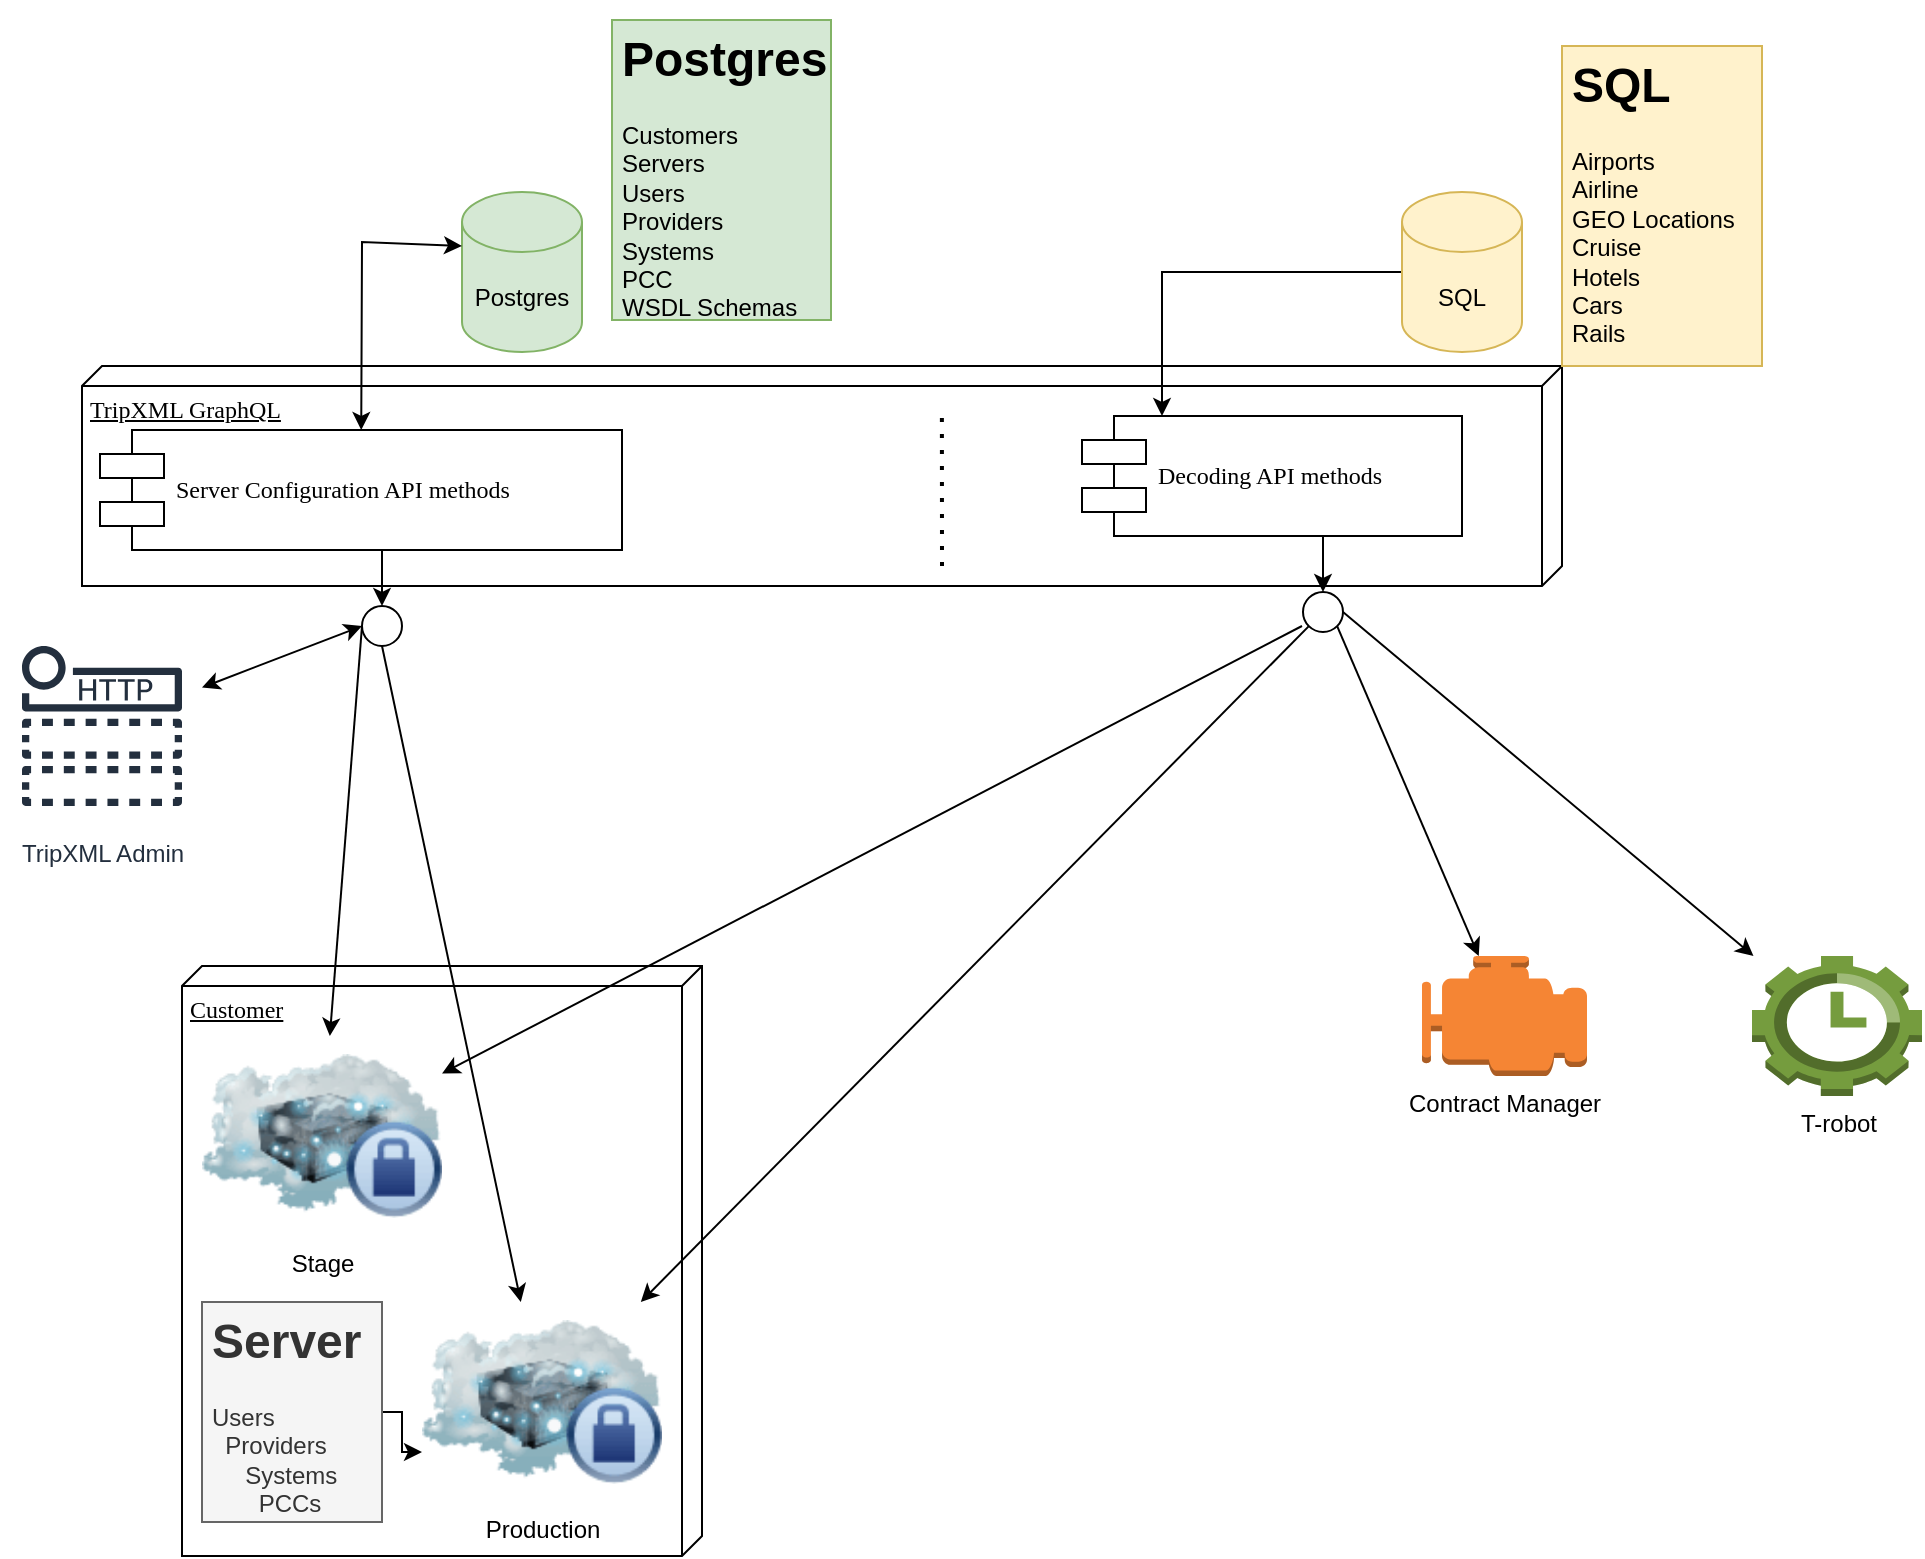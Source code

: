 <mxfile version="18.1.3" type="github"><diagram name="Page-1" id="5f0bae14-7c28-e335-631c-24af17079c00"><mxGraphModel dx="1422" dy="705" grid="1" gridSize="10" guides="1" tooltips="1" connect="1" arrows="1" fold="1" page="1" pageScale="1" pageWidth="1100" pageHeight="850" background="none" math="0" shadow="0"><root><mxCell id="0"/><mxCell id="1" parent="0"/><mxCell id="39150e848f15840c-1" value="TripXML GraphQL" style="verticalAlign=top;align=left;spacingTop=8;spacingLeft=2;spacingRight=12;shape=cube;size=10;direction=south;fontStyle=4;html=1;rounded=0;shadow=0;comic=0;labelBackgroundColor=none;strokeWidth=1;fontFamily=Verdana;fontSize=12" parent="1" vertex="1"><mxGeometry x="85" y="183" width="740" height="110" as="geometry"/></mxCell><mxCell id="39150e848f15840c-3" value="Customer" style="verticalAlign=top;align=left;spacingTop=8;spacingLeft=2;spacingRight=12;shape=cube;size=10;direction=south;fontStyle=4;html=1;rounded=0;shadow=0;comic=0;labelBackgroundColor=none;strokeWidth=1;fontFamily=Verdana;fontSize=12" parent="1" vertex="1"><mxGeometry x="135" y="483" width="260" height="295" as="geometry"/></mxCell><mxCell id="S-nyKYHqi0cGhIQpScfs-20" style="edgeStyle=orthogonalEdgeStyle;rounded=0;orthogonalLoop=1;jettySize=auto;html=1;exitX=0.5;exitY=1;exitDx=0;exitDy=0;entryX=0.5;entryY=0;entryDx=0;entryDy=0;" parent="1" source="39150e848f15840c-5" target="S-nyKYHqi0cGhIQpScfs-8" edge="1"><mxGeometry relative="1" as="geometry"/></mxCell><mxCell id="39150e848f15840c-5" value="Server Configuration API methods" style="shape=component;align=left;spacingLeft=36;rounded=0;shadow=0;comic=0;labelBackgroundColor=none;strokeWidth=1;fontFamily=Verdana;fontSize=12;html=1;" parent="1" vertex="1"><mxGeometry x="94" y="215" width="261" height="60" as="geometry"/></mxCell><mxCell id="S-nyKYHqi0cGhIQpScfs-1" value="Postgres" style="shape=cylinder3;whiteSpace=wrap;html=1;boundedLbl=1;backgroundOutline=1;size=15;fillColor=#d5e8d4;strokeColor=#82b366;" parent="1" vertex="1"><mxGeometry x="275" y="96" width="60" height="80" as="geometry"/></mxCell><mxCell id="S-nyKYHqi0cGhIQpScfs-38" style="edgeStyle=elbowEdgeStyle;rounded=0;orthogonalLoop=1;jettySize=auto;html=1;exitX=0;exitY=0.5;exitDx=0;exitDy=0;exitPerimeter=0;" parent="1" source="S-nyKYHqi0cGhIQpScfs-2" target="S-nyKYHqi0cGhIQpScfs-4" edge="1"><mxGeometry relative="1" as="geometry"><Array as="points"><mxPoint x="625" y="153"/></Array></mxGeometry></mxCell><mxCell id="S-nyKYHqi0cGhIQpScfs-2" value="SQL" style="shape=cylinder3;whiteSpace=wrap;html=1;boundedLbl=1;backgroundOutline=1;size=15;fillColor=#fff2cc;strokeColor=#d6b656;" parent="1" vertex="1"><mxGeometry x="745" y="96" width="60" height="80" as="geometry"/></mxCell><mxCell id="S-nyKYHqi0cGhIQpScfs-4" value="Decoding API methods" style="shape=component;align=left;spacingLeft=36;rounded=0;shadow=0;comic=0;labelBackgroundColor=none;strokeWidth=1;fontFamily=Verdana;fontSize=12;html=1;" parent="1" vertex="1"><mxGeometry x="585" y="208" width="190" height="60" as="geometry"/></mxCell><mxCell id="S-nyKYHqi0cGhIQpScfs-5" value="" style="endArrow=none;dashed=1;html=1;dashPattern=1 3;strokeWidth=2;rounded=0;entryX=0.273;entryY=0.419;entryDx=0;entryDy=0;entryPerimeter=0;" parent="1" edge="1"><mxGeometry width="50" height="50" relative="1" as="geometry"><mxPoint x="515" y="283" as="sourcePoint"/><mxPoint x="514.94" y="203.03" as="targetPoint"/></mxGeometry></mxCell><mxCell id="S-nyKYHqi0cGhIQpScfs-8" value="" style="ellipse;whiteSpace=wrap;html=1;rounded=0;shadow=0;comic=0;labelBackgroundColor=none;strokeWidth=1;fontFamily=Verdana;fontSize=12;align=center;" parent="1" vertex="1"><mxGeometry x="225" y="303" width="20" height="20" as="geometry"/></mxCell><mxCell id="S-nyKYHqi0cGhIQpScfs-29" value="Stage" style="image;html=1;image=img/lib/clip_art/networking/Cloud_Server_Private_128x128.png" parent="1" vertex="1"><mxGeometry x="145" y="518" width="120" height="100" as="geometry"/></mxCell><mxCell id="S-nyKYHqi0cGhIQpScfs-30" value="Production" style="image;html=1;image=img/lib/clip_art/networking/Cloud_Server_Private_128x128.png" parent="1" vertex="1"><mxGeometry x="255" y="651" width="120" height="100" as="geometry"/></mxCell><mxCell id="S-nyKYHqi0cGhIQpScfs-34" style="edgeStyle=orthogonalEdgeStyle;rounded=0;orthogonalLoop=1;jettySize=auto;html=1;exitX=0.5;exitY=1;exitDx=0;exitDy=0;entryX=0.5;entryY=0;entryDx=0;entryDy=0;" parent="1" target="S-nyKYHqi0cGhIQpScfs-35" edge="1"><mxGeometry relative="1" as="geometry"><mxPoint x="695" y="268" as="sourcePoint"/></mxGeometry></mxCell><mxCell id="S-nyKYHqi0cGhIQpScfs-35" value="" style="ellipse;whiteSpace=wrap;html=1;rounded=0;shadow=0;comic=0;labelBackgroundColor=none;strokeWidth=1;fontFamily=Verdana;fontSize=12;align=center;" parent="1" vertex="1"><mxGeometry x="695.5" y="296" width="20" height="20" as="geometry"/></mxCell><mxCell id="S-nyKYHqi0cGhIQpScfs-36" value="" style="endArrow=classic;html=1;rounded=0;exitX=0;exitY=0.5;exitDx=0;exitDy=0;" parent="1" source="S-nyKYHqi0cGhIQpScfs-8" target="S-nyKYHqi0cGhIQpScfs-29" edge="1"><mxGeometry width="50" height="50" relative="1" as="geometry"><mxPoint x="555" y="503" as="sourcePoint"/><mxPoint x="605" y="453" as="targetPoint"/></mxGeometry></mxCell><mxCell id="S-nyKYHqi0cGhIQpScfs-37" value="" style="endArrow=classic;html=1;rounded=0;exitX=0.5;exitY=1;exitDx=0;exitDy=0;" parent="1" source="S-nyKYHqi0cGhIQpScfs-8" target="S-nyKYHqi0cGhIQpScfs-30" edge="1"><mxGeometry width="50" height="50" relative="1" as="geometry"><mxPoint x="555" y="503" as="sourcePoint"/><mxPoint x="605" y="453" as="targetPoint"/></mxGeometry></mxCell><mxCell id="S-nyKYHqi0cGhIQpScfs-42" style="edgeStyle=elbowEdgeStyle;rounded=0;orthogonalLoop=1;jettySize=auto;html=1;entryX=0;entryY=0.75;entryDx=0;entryDy=0;" parent="1" source="S-nyKYHqi0cGhIQpScfs-40" target="S-nyKYHqi0cGhIQpScfs-30" edge="1"><mxGeometry relative="1" as="geometry"/></mxCell><mxCell id="S-nyKYHqi0cGhIQpScfs-40" value="&lt;h1&gt;Server&lt;/h1&gt;&lt;p&gt;Users&lt;br&gt;&amp;nbsp; Providers&lt;br&gt;&amp;nbsp; &amp;nbsp; &amp;nbsp;Systems&lt;br&gt;&amp;nbsp; &amp;nbsp; &amp;nbsp; &amp;nbsp;PCCs&lt;/p&gt;" style="text;html=1;strokeColor=#666666;fillColor=#f5f5f5;spacing=5;spacingTop=-20;whiteSpace=wrap;overflow=hidden;rounded=0;fontColor=#333333;" parent="1" vertex="1"><mxGeometry x="145" y="651" width="90" height="110" as="geometry"/></mxCell><mxCell id="S-nyKYHqi0cGhIQpScfs-43" value="TripXML Admin" style="sketch=0;outlineConnect=0;fontColor=#232F3E;gradientColor=none;strokeColor=#232F3E;fillColor=#ffffff;dashed=0;verticalLabelPosition=bottom;verticalAlign=top;align=center;html=1;fontSize=12;fontStyle=0;aspect=fixed;shape=mxgraph.aws4.resourceIcon;resIcon=mxgraph.aws4.http_notification;" parent="1" vertex="1"><mxGeometry x="45" y="313" width="100" height="100" as="geometry"/></mxCell><mxCell id="S-nyKYHqi0cGhIQpScfs-45" value="" style="endArrow=classic;startArrow=classic;html=1;rounded=0;" parent="1" target="S-nyKYHqi0cGhIQpScfs-43" edge="1"><mxGeometry width="50" height="50" relative="1" as="geometry"><mxPoint x="225" y="313" as="sourcePoint"/><mxPoint x="605" y="453" as="targetPoint"/></mxGeometry></mxCell><mxCell id="S-nyKYHqi0cGhIQpScfs-46" value="" style="endArrow=classic;html=1;rounded=0;" parent="1" target="S-nyKYHqi0cGhIQpScfs-29" edge="1"><mxGeometry width="50" height="50" relative="1" as="geometry"><mxPoint x="695" y="313" as="sourcePoint"/><mxPoint x="605" y="453" as="targetPoint"/></mxGeometry></mxCell><mxCell id="S-nyKYHqi0cGhIQpScfs-47" value="" style="endArrow=classic;html=1;rounded=0;exitX=0;exitY=1;exitDx=0;exitDy=0;" parent="1" source="S-nyKYHqi0cGhIQpScfs-35" target="S-nyKYHqi0cGhIQpScfs-30" edge="1"><mxGeometry width="50" height="50" relative="1" as="geometry"><mxPoint x="555" y="503" as="sourcePoint"/><mxPoint x="605" y="453" as="targetPoint"/></mxGeometry></mxCell><mxCell id="S-nyKYHqi0cGhIQpScfs-48" value="T-robot" style="outlineConnect=0;dashed=0;verticalLabelPosition=bottom;verticalAlign=top;align=center;html=1;shape=mxgraph.aws3.maintenance_window;fillColor=#759C3E;gradientColor=none;" parent="1" vertex="1"><mxGeometry x="920" y="478" width="85" height="70" as="geometry"/></mxCell><mxCell id="S-nyKYHqi0cGhIQpScfs-49" value="Contract Manager" style="outlineConnect=0;dashed=0;verticalLabelPosition=bottom;verticalAlign=top;align=center;html=1;shape=mxgraph.aws3.emr_engine;fillColor=#F58534;gradientColor=none;" parent="1" vertex="1"><mxGeometry x="755" y="478" width="82.5" height="60" as="geometry"/></mxCell><mxCell id="S-nyKYHqi0cGhIQpScfs-54" value="" style="endArrow=classic;html=1;rounded=0;exitX=1;exitY=0.5;exitDx=0;exitDy=0;" parent="1" source="S-nyKYHqi0cGhIQpScfs-35" target="S-nyKYHqi0cGhIQpScfs-48" edge="1"><mxGeometry width="50" height="50" relative="1" as="geometry"><mxPoint x="555" y="503" as="sourcePoint"/><mxPoint x="945" y="508" as="targetPoint"/></mxGeometry></mxCell><mxCell id="S-nyKYHqi0cGhIQpScfs-55" value="" style="endArrow=classic;html=1;rounded=0;exitX=1;exitY=1;exitDx=0;exitDy=0;" parent="1" source="S-nyKYHqi0cGhIQpScfs-35" target="S-nyKYHqi0cGhIQpScfs-49" edge="1"><mxGeometry width="50" height="50" relative="1" as="geometry"><mxPoint x="555" y="503" as="sourcePoint"/><mxPoint x="605" y="453" as="targetPoint"/></mxGeometry></mxCell><mxCell id="S-nyKYHqi0cGhIQpScfs-56" value="" style="endArrow=classic;startArrow=classic;html=1;rounded=0;" parent="1" source="39150e848f15840c-5" edge="1"><mxGeometry width="50" height="50" relative="1" as="geometry"><mxPoint x="595" y="663" as="sourcePoint"/><mxPoint x="275" y="123" as="targetPoint"/><Array as="points"><mxPoint x="225" y="121"/></Array></mxGeometry></mxCell><mxCell id="SVt2OxgqQpg5DrYb4KZv-1" value="&lt;h1&gt;SQL&lt;/h1&gt;&lt;p&gt;Airports&lt;br&gt;Airline&lt;br&gt;GEO Locations&lt;br&gt;Cruise&lt;br&gt;Hotels&lt;br&gt;Cars&lt;br&gt;Rails&lt;/p&gt;" style="text;html=1;strokeColor=#d6b656;fillColor=#fff2cc;spacing=5;spacingTop=-20;whiteSpace=wrap;overflow=hidden;rounded=0;" vertex="1" parent="1"><mxGeometry x="825" y="23" width="100" height="160" as="geometry"/></mxCell><mxCell id="SVt2OxgqQpg5DrYb4KZv-2" value="&lt;h1&gt;Postgres&lt;/h1&gt;&lt;p&gt;Customers&lt;br&gt;Servers&lt;br&gt;Users&lt;br&gt;Providers&lt;br&gt;Systems&lt;br&gt;PCC&lt;br&gt;WSDL Schemas&lt;/p&gt;" style="text;html=1;strokeColor=#82b366;fillColor=#d5e8d4;spacing=5;spacingTop=-20;whiteSpace=wrap;overflow=hidden;rounded=0;" vertex="1" parent="1"><mxGeometry x="350" y="10" width="109.5" height="150" as="geometry"/></mxCell></root></mxGraphModel></diagram></mxfile>